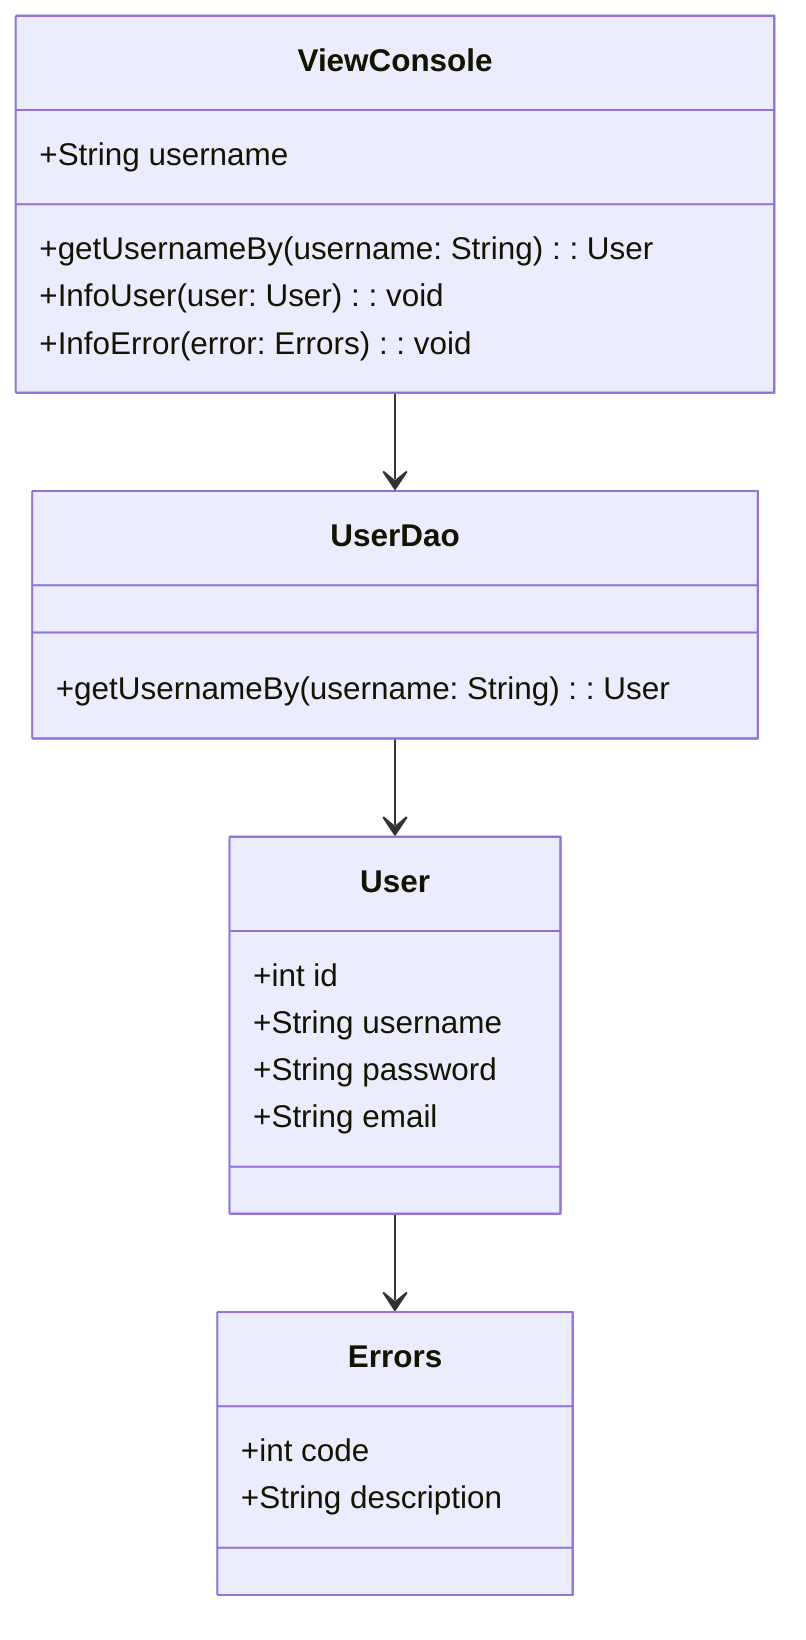 classDiagram
    ViewConsole --> UserDao
    UserDao --> User
    User --> Errors

    class ViewConsole {
        +String username
        +getUsernameBy(username: String): User
        +InfoUser(user: User): void
        +InfoError(error: Errors): void
    }

    class UserDao {
        +getUsernameBy(username: String): User
    }

    class User {
        +int id
        +String username
        +String password
        +String email
    }

    class Errors {
        +int code
        +String description
    }